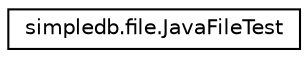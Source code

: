 digraph "Graphical Class Hierarchy"
{
  edge [fontname="Helvetica",fontsize="10",labelfontname="Helvetica",labelfontsize="10"];
  node [fontname="Helvetica",fontsize="10",shape=record];
  rankdir="LR";
  Node0 [label="simpledb.file.JavaFileTest",height=0.2,width=0.4,color="black", fillcolor="white", style="filled",URL="$classsimpledb_1_1file_1_1JavaFileTest.html"];
}
